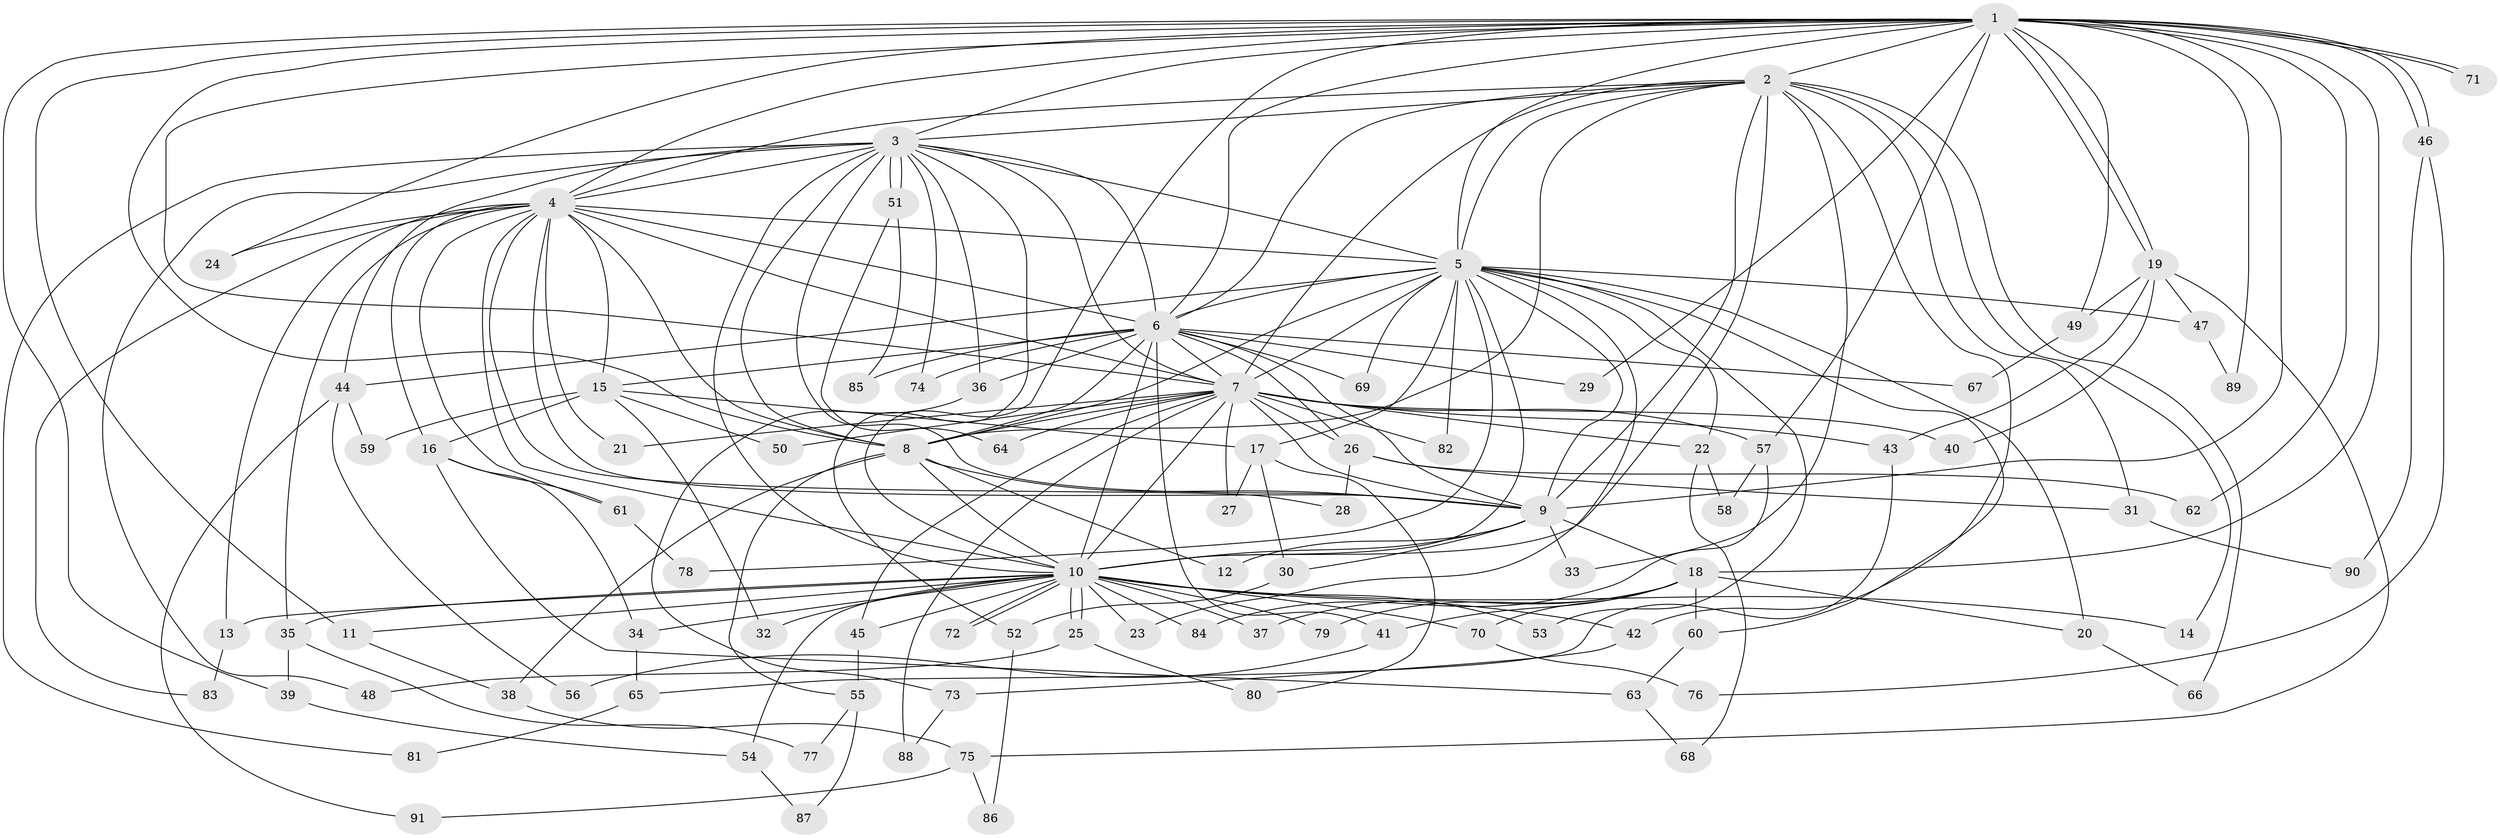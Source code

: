 // coarse degree distribution, {4: 0.037037037037037035, 1: 0.4074074074074074, 2: 0.4074074074074074, 3: 0.07407407407407407, 15: 0.037037037037037035, 20: 0.037037037037037035}
// Generated by graph-tools (version 1.1) at 2025/47/03/04/25 21:47:06]
// undirected, 91 vertices, 207 edges
graph export_dot {
graph [start="1"]
  node [color=gray90,style=filled];
  1;
  2;
  3;
  4;
  5;
  6;
  7;
  8;
  9;
  10;
  11;
  12;
  13;
  14;
  15;
  16;
  17;
  18;
  19;
  20;
  21;
  22;
  23;
  24;
  25;
  26;
  27;
  28;
  29;
  30;
  31;
  32;
  33;
  34;
  35;
  36;
  37;
  38;
  39;
  40;
  41;
  42;
  43;
  44;
  45;
  46;
  47;
  48;
  49;
  50;
  51;
  52;
  53;
  54;
  55;
  56;
  57;
  58;
  59;
  60;
  61;
  62;
  63;
  64;
  65;
  66;
  67;
  68;
  69;
  70;
  71;
  72;
  73;
  74;
  75;
  76;
  77;
  78;
  79;
  80;
  81;
  82;
  83;
  84;
  85;
  86;
  87;
  88;
  89;
  90;
  91;
  1 -- 2;
  1 -- 3;
  1 -- 4;
  1 -- 5;
  1 -- 6;
  1 -- 7;
  1 -- 8;
  1 -- 9;
  1 -- 10;
  1 -- 11;
  1 -- 18;
  1 -- 19;
  1 -- 19;
  1 -- 24;
  1 -- 29;
  1 -- 39;
  1 -- 46;
  1 -- 46;
  1 -- 49;
  1 -- 57;
  1 -- 62;
  1 -- 71;
  1 -- 71;
  1 -- 89;
  2 -- 3;
  2 -- 4;
  2 -- 5;
  2 -- 6;
  2 -- 7;
  2 -- 8;
  2 -- 9;
  2 -- 10;
  2 -- 14;
  2 -- 31;
  2 -- 33;
  2 -- 42;
  2 -- 66;
  3 -- 4;
  3 -- 5;
  3 -- 6;
  3 -- 7;
  3 -- 8;
  3 -- 9;
  3 -- 10;
  3 -- 36;
  3 -- 44;
  3 -- 48;
  3 -- 51;
  3 -- 51;
  3 -- 52;
  3 -- 74;
  3 -- 81;
  4 -- 5;
  4 -- 6;
  4 -- 7;
  4 -- 8;
  4 -- 9;
  4 -- 10;
  4 -- 13;
  4 -- 15;
  4 -- 16;
  4 -- 21;
  4 -- 24;
  4 -- 28;
  4 -- 35;
  4 -- 61;
  4 -- 83;
  5 -- 6;
  5 -- 7;
  5 -- 8;
  5 -- 9;
  5 -- 10;
  5 -- 17;
  5 -- 20;
  5 -- 22;
  5 -- 23;
  5 -- 44;
  5 -- 47;
  5 -- 53;
  5 -- 60;
  5 -- 69;
  5 -- 78;
  5 -- 82;
  6 -- 7;
  6 -- 8;
  6 -- 9;
  6 -- 10;
  6 -- 15;
  6 -- 26;
  6 -- 29;
  6 -- 36;
  6 -- 41;
  6 -- 67;
  6 -- 69;
  6 -- 74;
  6 -- 85;
  7 -- 8;
  7 -- 9;
  7 -- 10;
  7 -- 21;
  7 -- 22;
  7 -- 26;
  7 -- 27;
  7 -- 40;
  7 -- 43;
  7 -- 45;
  7 -- 50;
  7 -- 57;
  7 -- 64;
  7 -- 82;
  7 -- 88;
  8 -- 9;
  8 -- 10;
  8 -- 12;
  8 -- 38;
  8 -- 55;
  9 -- 10;
  9 -- 12;
  9 -- 18;
  9 -- 30;
  9 -- 33;
  10 -- 11;
  10 -- 13;
  10 -- 14;
  10 -- 23;
  10 -- 25;
  10 -- 25;
  10 -- 32;
  10 -- 34;
  10 -- 35;
  10 -- 37;
  10 -- 42;
  10 -- 45;
  10 -- 53;
  10 -- 54;
  10 -- 70;
  10 -- 72;
  10 -- 72;
  10 -- 79;
  10 -- 84;
  11 -- 38;
  13 -- 83;
  15 -- 16;
  15 -- 17;
  15 -- 32;
  15 -- 50;
  15 -- 59;
  16 -- 34;
  16 -- 61;
  16 -- 63;
  17 -- 27;
  17 -- 30;
  17 -- 80;
  18 -- 20;
  18 -- 37;
  18 -- 41;
  18 -- 60;
  18 -- 70;
  18 -- 79;
  19 -- 40;
  19 -- 43;
  19 -- 47;
  19 -- 49;
  19 -- 75;
  20 -- 66;
  22 -- 58;
  22 -- 68;
  25 -- 48;
  25 -- 80;
  26 -- 28;
  26 -- 31;
  26 -- 62;
  30 -- 52;
  31 -- 90;
  34 -- 65;
  35 -- 39;
  35 -- 77;
  36 -- 73;
  38 -- 75;
  39 -- 54;
  41 -- 56;
  42 -- 73;
  43 -- 65;
  44 -- 56;
  44 -- 59;
  44 -- 91;
  45 -- 55;
  46 -- 76;
  46 -- 90;
  47 -- 89;
  49 -- 67;
  51 -- 64;
  51 -- 85;
  52 -- 86;
  54 -- 87;
  55 -- 77;
  55 -- 87;
  57 -- 58;
  57 -- 84;
  60 -- 63;
  61 -- 78;
  63 -- 68;
  65 -- 81;
  70 -- 76;
  73 -- 88;
  75 -- 86;
  75 -- 91;
}
